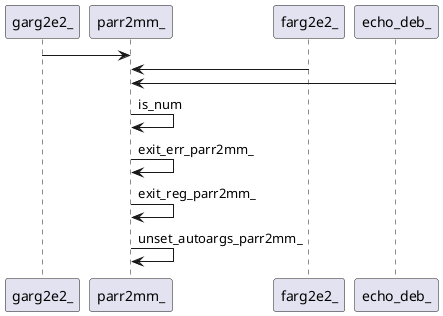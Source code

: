 @startuml rete
garg2e2_ -> parr2mm_ 
farg2e2_ -> parr2mm_
echo_deb_ -> parr2mm_
parr2mm_ -> parr2mm_:is_num
parr2mm_ -> parr2mm_:exit_err_parr2mm_
parr2mm_ -> parr2mm_:exit_reg_parr2mm_
parr2mm_ -> parr2mm_:unset_autoargs_parr2mm_
' {wrap_fn}
' fnn o-> parr2mm_
' {body_fn}
@enduml